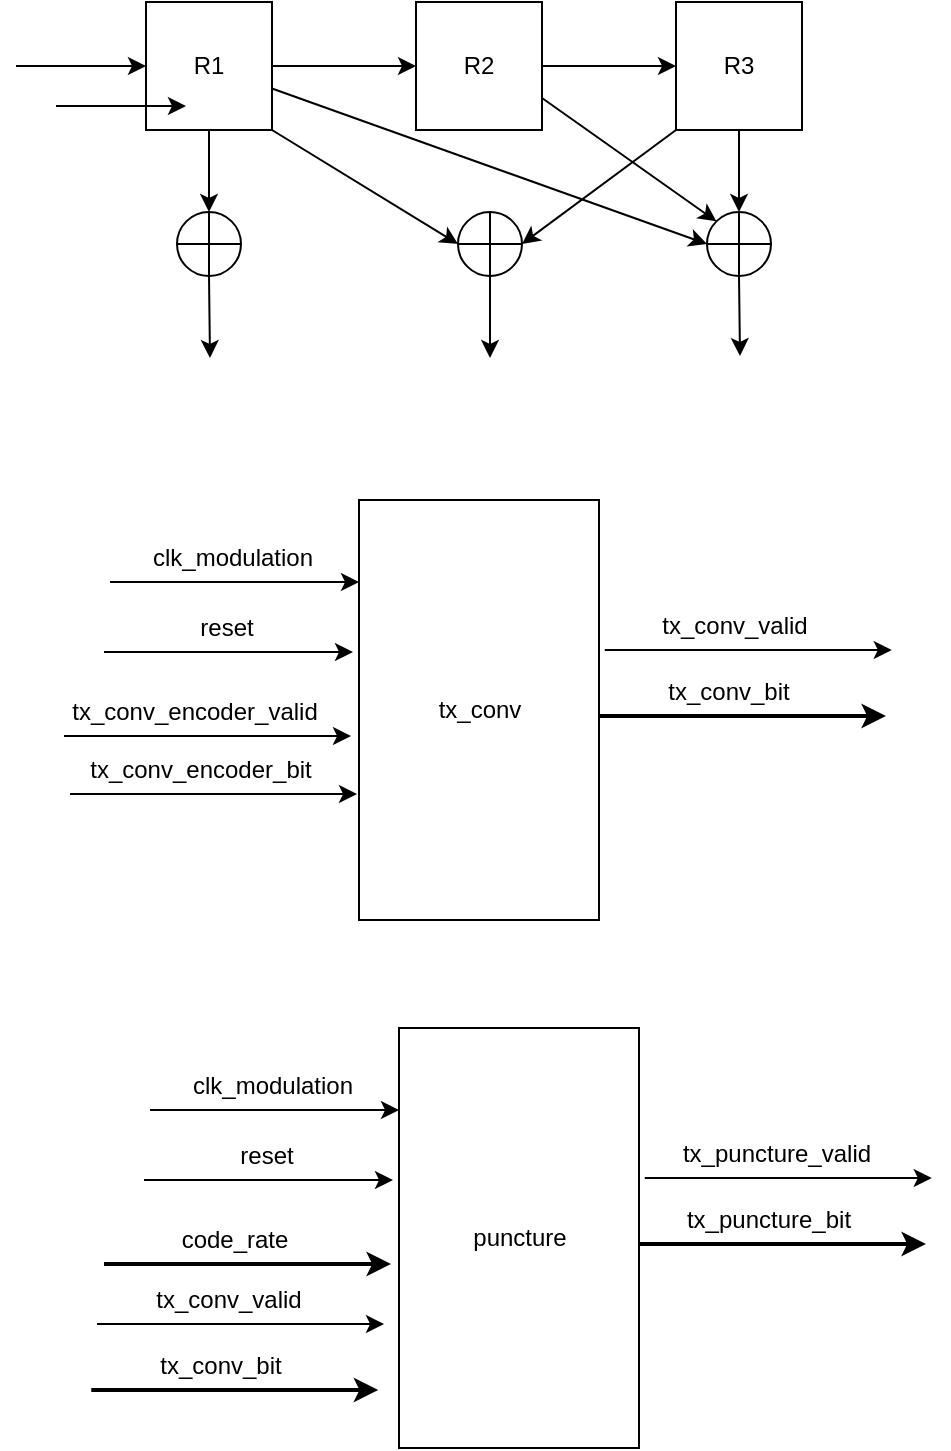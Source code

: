 <mxfile>
    <diagram id="5P76FUuAZkA5OudosMUp" name="第 1 页">
        <mxGraphModel dx="739" dy="292" grid="0" gridSize="10" guides="1" tooltips="1" connect="1" arrows="1" fold="1" page="1" pageScale="1" pageWidth="827" pageHeight="1169" background="#ffffff" math="0" shadow="0">
            <root>
                <mxCell id="0"/>
                <mxCell id="1" parent="0"/>
                <mxCell id="4" value="" style="edgeStyle=none;html=1;fontColor=#000000;strokeColor=#000000;" parent="1" source="2" target="3" edge="1">
                    <mxGeometry relative="1" as="geometry"/>
                </mxCell>
                <mxCell id="10" value="" style="edgeStyle=none;html=1;fontColor=#000000;strokeColor=#000000;" parent="1" source="2" target="7" edge="1">
                    <mxGeometry relative="1" as="geometry"/>
                </mxCell>
                <mxCell id="14" style="edgeStyle=none;html=1;entryX=0;entryY=0.5;entryDx=0;entryDy=0;fontColor=#000000;strokeColor=#000000;" parent="1" source="2" target="12" edge="1">
                    <mxGeometry relative="1" as="geometry"/>
                </mxCell>
                <mxCell id="16" style="edgeStyle=none;html=1;exitX=1;exitY=1;exitDx=0;exitDy=0;fontColor=#000000;strokeColor=#000000;entryX=0;entryY=0.5;entryDx=0;entryDy=0;" parent="1" source="2" target="11" edge="1">
                    <mxGeometry relative="1" as="geometry">
                        <mxPoint x="337" y="247" as="targetPoint"/>
                    </mxGeometry>
                </mxCell>
                <mxCell id="22" value="" style="edgeStyle=none;html=1;fontColor=#000000;strokeColor=#000000;" parent="1" target="2" edge="1">
                    <mxGeometry relative="1" as="geometry">
                        <mxPoint x="120" y="168" as="sourcePoint"/>
                    </mxGeometry>
                </mxCell>
                <mxCell id="2" value="&lt;font color=&quot;#000000&quot;&gt;R1&lt;/font&gt;" style="rounded=0;whiteSpace=wrap;html=1;strokeColor=#000000;fillColor=#FFFFFF;" parent="1" vertex="1">
                    <mxGeometry x="185" y="136" width="63" height="64" as="geometry"/>
                </mxCell>
                <mxCell id="6" value="" style="edgeStyle=none;html=1;fontColor=#000000;strokeColor=#000000;" parent="1" source="3" target="5" edge="1">
                    <mxGeometry relative="1" as="geometry"/>
                </mxCell>
                <mxCell id="15" style="edgeStyle=none;html=1;exitX=1;exitY=0.75;exitDx=0;exitDy=0;entryX=0;entryY=0;entryDx=0;entryDy=0;fontColor=#000000;strokeColor=#000000;" parent="1" source="3" target="12" edge="1">
                    <mxGeometry relative="1" as="geometry"/>
                </mxCell>
                <mxCell id="3" value="&lt;font color=&quot;#000000&quot;&gt;R2&lt;/font&gt;" style="rounded=0;whiteSpace=wrap;html=1;strokeColor=#000000;fillColor=#FFFFFF;" parent="1" vertex="1">
                    <mxGeometry x="320" y="136" width="63" height="64" as="geometry"/>
                </mxCell>
                <mxCell id="13" value="" style="edgeStyle=none;html=1;fontColor=#000000;strokeColor=#000000;" parent="1" source="5" target="12" edge="1">
                    <mxGeometry relative="1" as="geometry"/>
                </mxCell>
                <mxCell id="17" style="edgeStyle=none;html=1;exitX=0;exitY=1;exitDx=0;exitDy=0;entryX=1;entryY=0.5;entryDx=0;entryDy=0;fontColor=#000000;strokeColor=#000000;" parent="1" source="5" target="11" edge="1">
                    <mxGeometry relative="1" as="geometry"/>
                </mxCell>
                <mxCell id="5" value="&lt;font color=&quot;#000000&quot;&gt;R3&lt;/font&gt;" style="rounded=0;whiteSpace=wrap;html=1;strokeColor=#000000;fillColor=#FFFFFF;" parent="1" vertex="1">
                    <mxGeometry x="450" y="136" width="63" height="64" as="geometry"/>
                </mxCell>
                <mxCell id="18" style="edgeStyle=none;html=1;exitX=0.5;exitY=1;exitDx=0;exitDy=0;fontColor=#000000;strokeColor=#000000;" parent="1" source="7" edge="1">
                    <mxGeometry relative="1" as="geometry">
                        <mxPoint x="217" y="314" as="targetPoint"/>
                    </mxGeometry>
                </mxCell>
                <mxCell id="7" value="" style="shape=orEllipse;perimeter=ellipsePerimeter;whiteSpace=wrap;html=1;backgroundOutline=1;fontColor=#000000;strokeColor=#000000;fillColor=#FFFFFF;" parent="1" vertex="1">
                    <mxGeometry x="200.5" y="241" width="32" height="32" as="geometry"/>
                </mxCell>
                <mxCell id="19" style="edgeStyle=none;html=1;exitX=0.5;exitY=1;exitDx=0;exitDy=0;fontColor=#000000;strokeColor=#000000;" parent="1" source="11" edge="1">
                    <mxGeometry relative="1" as="geometry">
                        <mxPoint x="357" y="314" as="targetPoint"/>
                    </mxGeometry>
                </mxCell>
                <mxCell id="11" value="" style="shape=orEllipse;perimeter=ellipsePerimeter;whiteSpace=wrap;html=1;backgroundOutline=1;fontColor=#000000;strokeColor=#000000;fillColor=#FFFFFF;" parent="1" vertex="1">
                    <mxGeometry x="341" y="241" width="32" height="32" as="geometry"/>
                </mxCell>
                <mxCell id="20" style="edgeStyle=none;html=1;exitX=0.5;exitY=1;exitDx=0;exitDy=0;fontColor=#000000;strokeColor=#000000;" parent="1" source="12" edge="1">
                    <mxGeometry relative="1" as="geometry">
                        <mxPoint x="482" y="313" as="targetPoint"/>
                    </mxGeometry>
                </mxCell>
                <mxCell id="12" value="" style="shape=orEllipse;perimeter=ellipsePerimeter;whiteSpace=wrap;html=1;backgroundOutline=1;fontColor=#000000;strokeColor=#000000;fillColor=#FFFFFF;" parent="1" vertex="1">
                    <mxGeometry x="465.5" y="241" width="32" height="32" as="geometry"/>
                </mxCell>
                <mxCell id="23" value="tx_conv" style="rounded=0;whiteSpace=wrap;html=1;fontColor=#000000;strokeColor=#000000;fillColor=#FFFFFF;" parent="1" vertex="1">
                    <mxGeometry x="291.5" y="385" width="120" height="210" as="geometry"/>
                </mxCell>
                <mxCell id="26" value="" style="group" parent="1" vertex="1" connectable="0">
                    <mxGeometry x="167" y="405" width="124.5" height="21" as="geometry"/>
                </mxCell>
                <mxCell id="24" value="" style="edgeStyle=none;html=1;fontColor=#000000;strokeColor=#000000;" parent="26" edge="1">
                    <mxGeometry relative="1" as="geometry">
                        <mxPoint y="21" as="sourcePoint"/>
                        <mxPoint x="124.5" y="21.0" as="targetPoint"/>
                    </mxGeometry>
                </mxCell>
                <mxCell id="25" value="clk_modulation" style="text;html=1;align=center;verticalAlign=middle;resizable=0;points=[];autosize=1;strokeColor=none;fillColor=none;fontColor=#000000;" parent="26" vertex="1">
                    <mxGeometry x="12" width="98" height="18" as="geometry"/>
                </mxCell>
                <mxCell id="27" value="" style="group" parent="1" vertex="1" connectable="0">
                    <mxGeometry x="164" y="440" width="124.5" height="21" as="geometry"/>
                </mxCell>
                <mxCell id="28" value="" style="edgeStyle=none;html=1;fontColor=#000000;strokeColor=#000000;" parent="27" edge="1">
                    <mxGeometry relative="1" as="geometry">
                        <mxPoint y="21" as="sourcePoint"/>
                        <mxPoint x="124.5" y="21.0" as="targetPoint"/>
                    </mxGeometry>
                </mxCell>
                <mxCell id="29" value="reset" style="text;html=1;align=center;verticalAlign=middle;resizable=0;points=[];autosize=1;strokeColor=none;fillColor=none;fontColor=#000000;" parent="27" vertex="1">
                    <mxGeometry x="42" width="38" height="18" as="geometry"/>
                </mxCell>
                <mxCell id="30" value="" style="group" parent="1" vertex="1" connectable="0">
                    <mxGeometry x="144" y="482" width="151" height="21" as="geometry"/>
                </mxCell>
                <mxCell id="31" value="" style="edgeStyle=none;html=1;fontColor=#000000;strokeColor=#000000;" parent="30" edge="1">
                    <mxGeometry relative="1" as="geometry">
                        <mxPoint y="21" as="sourcePoint"/>
                        <mxPoint x="143.508" y="21.0" as="targetPoint"/>
                    </mxGeometry>
                </mxCell>
                <mxCell id="32" value="tx_conv_encoder_valid" style="text;html=1;align=center;verticalAlign=middle;resizable=0;points=[];autosize=1;strokeColor=none;fillColor=none;fontColor=#000000;" parent="30" vertex="1">
                    <mxGeometry x="-5.374" width="140" height="18" as="geometry"/>
                </mxCell>
                <mxCell id="33" value="" style="edgeStyle=none;html=1;fontColor=#000000;strokeColor=#000000;" parent="1" edge="1">
                    <mxGeometry relative="1" as="geometry">
                        <mxPoint x="140" y="188" as="sourcePoint"/>
                        <mxPoint x="205" y="188.0" as="targetPoint"/>
                    </mxGeometry>
                </mxCell>
                <mxCell id="34" value="" style="group" parent="1" vertex="1" connectable="0">
                    <mxGeometry x="147" y="511" width="151" height="21" as="geometry"/>
                </mxCell>
                <mxCell id="35" value="" style="edgeStyle=none;html=1;fontColor=#000000;strokeColor=#000000;" parent="34" edge="1">
                    <mxGeometry relative="1" as="geometry">
                        <mxPoint y="21" as="sourcePoint"/>
                        <mxPoint x="143.508" y="21.0" as="targetPoint"/>
                    </mxGeometry>
                </mxCell>
                <mxCell id="36" value="tx_conv_encoder_bit" style="text;html=1;align=center;verticalAlign=middle;resizable=0;points=[];autosize=1;strokeColor=none;fillColor=none;fontColor=#000000;" parent="34" vertex="1">
                    <mxGeometry x="0.626" width="128" height="18" as="geometry"/>
                </mxCell>
                <mxCell id="37" value="" style="group" parent="1" vertex="1" connectable="0">
                    <mxGeometry x="414.37" y="439" width="151" height="21" as="geometry"/>
                </mxCell>
                <mxCell id="38" value="" style="edgeStyle=none;html=1;fontColor=#000000;strokeColor=#000000;" parent="37" edge="1">
                    <mxGeometry relative="1" as="geometry">
                        <mxPoint y="21" as="sourcePoint"/>
                        <mxPoint x="143.508" y="21.0" as="targetPoint"/>
                    </mxGeometry>
                </mxCell>
                <mxCell id="39" value="tx_conv_valid" style="text;html=1;align=center;verticalAlign=middle;resizable=0;points=[];autosize=1;strokeColor=none;fillColor=none;fontColor=#000000;" parent="37" vertex="1">
                    <mxGeometry x="21.626" width="87" height="18" as="geometry"/>
                </mxCell>
                <mxCell id="40" value="" style="group" parent="1" vertex="1" connectable="0">
                    <mxGeometry x="411.5" y="472" width="151" height="21" as="geometry"/>
                </mxCell>
                <mxCell id="41" value="" style="edgeStyle=none;html=1;fontColor=#000000;strokeColor=#000000;strokeWidth=2;" parent="40" edge="1">
                    <mxGeometry relative="1" as="geometry">
                        <mxPoint y="21" as="sourcePoint"/>
                        <mxPoint x="143.508" y="21.0" as="targetPoint"/>
                    </mxGeometry>
                </mxCell>
                <mxCell id="42" value="tx_conv_bit" style="text;html=1;align=center;verticalAlign=middle;resizable=0;points=[];autosize=1;strokeColor=none;fillColor=none;fontColor=#000000;" parent="40" vertex="1">
                    <mxGeometry x="26.626" width="76" height="18" as="geometry"/>
                </mxCell>
                <mxCell id="43" value="puncture" style="rounded=0;whiteSpace=wrap;html=1;fontColor=#000000;strokeColor=#000000;fillColor=#FFFFFF;" parent="1" vertex="1">
                    <mxGeometry x="311.5" y="649" width="120" height="210" as="geometry"/>
                </mxCell>
                <mxCell id="44" value="" style="group" parent="1" vertex="1" connectable="0">
                    <mxGeometry x="187" y="669" width="124.5" height="21" as="geometry"/>
                </mxCell>
                <mxCell id="45" value="" style="edgeStyle=none;html=1;fontColor=#000000;strokeColor=#000000;" parent="44" edge="1">
                    <mxGeometry relative="1" as="geometry">
                        <mxPoint y="21" as="sourcePoint"/>
                        <mxPoint x="124.5" y="21.0" as="targetPoint"/>
                    </mxGeometry>
                </mxCell>
                <mxCell id="46" value="clk_modulation" style="text;html=1;align=center;verticalAlign=middle;resizable=0;points=[];autosize=1;strokeColor=none;fillColor=none;fontColor=#000000;" parent="44" vertex="1">
                    <mxGeometry x="12" width="98" height="18" as="geometry"/>
                </mxCell>
                <mxCell id="47" value="" style="group" parent="1" vertex="1" connectable="0">
                    <mxGeometry x="184" y="704" width="124.5" height="21" as="geometry"/>
                </mxCell>
                <mxCell id="48" value="" style="edgeStyle=none;html=1;fontColor=#000000;strokeColor=#000000;" parent="47" edge="1">
                    <mxGeometry relative="1" as="geometry">
                        <mxPoint y="21" as="sourcePoint"/>
                        <mxPoint x="124.5" y="21.0" as="targetPoint"/>
                    </mxGeometry>
                </mxCell>
                <mxCell id="49" value="reset" style="text;html=1;align=center;verticalAlign=middle;resizable=0;points=[];autosize=1;strokeColor=none;fillColor=none;fontColor=#000000;" parent="47" vertex="1">
                    <mxGeometry x="42" width="38" height="18" as="geometry"/>
                </mxCell>
                <mxCell id="50" value="" style="group" parent="1" vertex="1" connectable="0">
                    <mxGeometry x="164" y="746" width="151" height="21" as="geometry"/>
                </mxCell>
                <mxCell id="51" value="" style="edgeStyle=none;html=1;fontColor=#000000;strokeColor=#000000;strokeWidth=2;" parent="50" edge="1">
                    <mxGeometry relative="1" as="geometry">
                        <mxPoint y="21" as="sourcePoint"/>
                        <mxPoint x="143.508" y="21.0" as="targetPoint"/>
                    </mxGeometry>
                </mxCell>
                <mxCell id="52" value="code_rate" style="text;html=1;align=center;verticalAlign=middle;resizable=0;points=[];autosize=1;strokeColor=none;fillColor=none;fontColor=#000000;" parent="50" vertex="1">
                    <mxGeometry x="31.626" width="66" height="18" as="geometry"/>
                </mxCell>
                <mxCell id="56" value="" style="group" parent="1" vertex="1" connectable="0">
                    <mxGeometry x="434.37" y="703" width="151" height="21" as="geometry"/>
                </mxCell>
                <mxCell id="57" value="" style="edgeStyle=none;html=1;fontColor=#000000;strokeColor=#000000;" parent="56" edge="1">
                    <mxGeometry relative="1" as="geometry">
                        <mxPoint y="21" as="sourcePoint"/>
                        <mxPoint x="143.508" y="21.0" as="targetPoint"/>
                    </mxGeometry>
                </mxCell>
                <mxCell id="58" value="tx_puncture_valid" style="text;html=1;align=center;verticalAlign=middle;resizable=0;points=[];autosize=1;strokeColor=none;fillColor=none;fontColor=#000000;" parent="56" vertex="1">
                    <mxGeometry x="9.626" width="112" height="18" as="geometry"/>
                </mxCell>
                <mxCell id="59" value="" style="group" parent="1" vertex="1" connectable="0">
                    <mxGeometry x="431.5" y="736" width="151" height="21" as="geometry"/>
                </mxCell>
                <mxCell id="60" value="" style="edgeStyle=none;html=1;fontColor=#000000;strokeColor=#000000;strokeWidth=2;" parent="59" edge="1">
                    <mxGeometry relative="1" as="geometry">
                        <mxPoint y="21" as="sourcePoint"/>
                        <mxPoint x="143.508" y="21.0" as="targetPoint"/>
                    </mxGeometry>
                </mxCell>
                <mxCell id="61" value="tx_puncture_bit" style="text;html=1;align=center;verticalAlign=middle;resizable=0;points=[];autosize=1;strokeColor=none;fillColor=none;fontColor=#000000;" parent="59" vertex="1">
                    <mxGeometry x="14.626" width="100" height="18" as="geometry"/>
                </mxCell>
                <mxCell id="62" value="" style="group" parent="1" vertex="1" connectable="0">
                    <mxGeometry x="160.5" y="776" width="151" height="21" as="geometry"/>
                </mxCell>
                <mxCell id="63" value="" style="edgeStyle=none;html=1;fontColor=#000000;strokeColor=#000000;" parent="62" edge="1">
                    <mxGeometry relative="1" as="geometry">
                        <mxPoint y="21" as="sourcePoint"/>
                        <mxPoint x="143.508" y="21.0" as="targetPoint"/>
                    </mxGeometry>
                </mxCell>
                <mxCell id="64" value="tx_conv_valid" style="text;html=1;align=center;verticalAlign=middle;resizable=0;points=[];autosize=1;strokeColor=none;fillColor=none;fontColor=#000000;" parent="62" vertex="1">
                    <mxGeometry x="21.626" width="87" height="18" as="geometry"/>
                </mxCell>
                <mxCell id="65" value="" style="group" parent="1" vertex="1" connectable="0">
                    <mxGeometry x="157.63" y="809" width="151" height="21" as="geometry"/>
                </mxCell>
                <mxCell id="66" value="" style="edgeStyle=none;html=1;fontColor=#000000;strokeColor=#000000;strokeWidth=2;" parent="65" edge="1">
                    <mxGeometry relative="1" as="geometry">
                        <mxPoint y="21" as="sourcePoint"/>
                        <mxPoint x="143.508" y="21.0" as="targetPoint"/>
                    </mxGeometry>
                </mxCell>
                <mxCell id="67" value="tx_conv_bit" style="text;html=1;align=center;verticalAlign=middle;resizable=0;points=[];autosize=1;strokeColor=none;fillColor=none;fontColor=#000000;" parent="65" vertex="1">
                    <mxGeometry x="26.626" width="76" height="18" as="geometry"/>
                </mxCell>
            </root>
        </mxGraphModel>
    </diagram>
</mxfile>